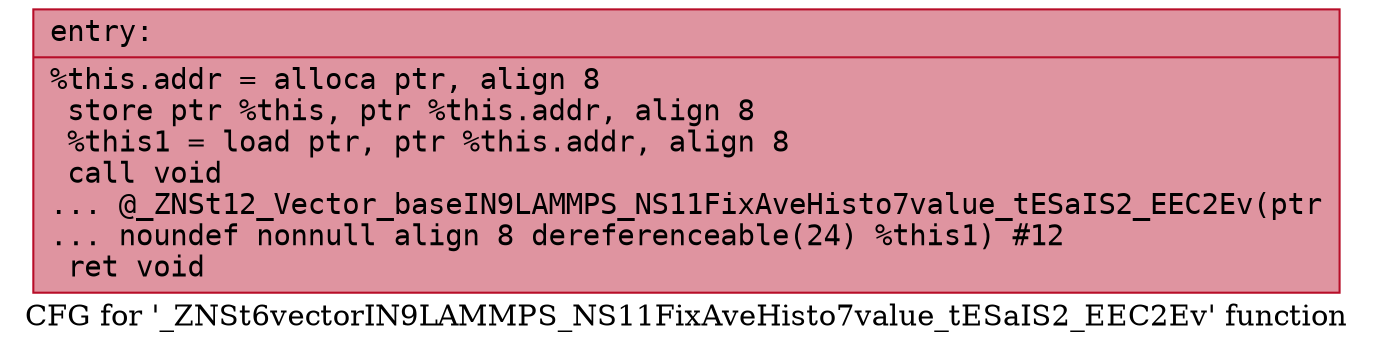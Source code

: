 digraph "CFG for '_ZNSt6vectorIN9LAMMPS_NS11FixAveHisto7value_tESaIS2_EEC2Ev' function" {
	label="CFG for '_ZNSt6vectorIN9LAMMPS_NS11FixAveHisto7value_tESaIS2_EEC2Ev' function";

	Node0x55c2f2c99d70 [shape=record,color="#b70d28ff", style=filled, fillcolor="#b70d2870" fontname="Courier",label="{entry:\l|  %this.addr = alloca ptr, align 8\l  store ptr %this, ptr %this.addr, align 8\l  %this1 = load ptr, ptr %this.addr, align 8\l  call void\l... @_ZNSt12_Vector_baseIN9LAMMPS_NS11FixAveHisto7value_tESaIS2_EEC2Ev(ptr\l... noundef nonnull align 8 dereferenceable(24) %this1) #12\l  ret void\l}"];
}
